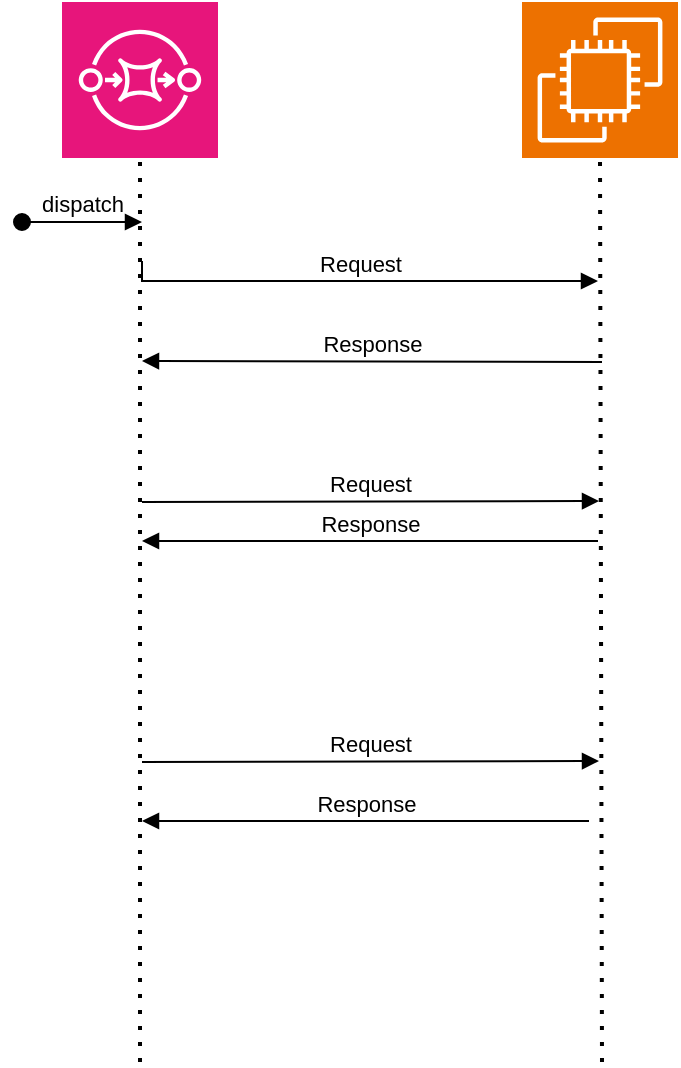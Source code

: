 <mxfile version="22.1.11" type="github">
  <diagram name="Page-1" id="2YBvvXClWsGukQMizWep">
    <mxGraphModel dx="1434" dy="772" grid="1" gridSize="10" guides="1" tooltips="1" connect="1" arrows="1" fold="1" page="1" pageScale="1" pageWidth="850" pageHeight="1100" math="0" shadow="0">
      <root>
        <mxCell id="0" />
        <mxCell id="1" parent="0" />
        <mxCell id="aM9ryv3xv72pqoxQDRHE-7" value="Request" style="html=1;verticalAlign=bottom;endArrow=block;edgeStyle=elbowEdgeStyle;elbow=vertical;curved=0;rounded=0;" parent="1" edge="1">
          <mxGeometry relative="1" as="geometry">
            <mxPoint x="230" y="159.5" as="sourcePoint" />
            <Array as="points">
              <mxPoint x="368.5" y="169.5" />
            </Array>
            <mxPoint x="458" y="169.5" as="targetPoint" />
          </mxGeometry>
        </mxCell>
        <mxCell id="aM9ryv3xv72pqoxQDRHE-9" value="Response" style="html=1;verticalAlign=bottom;endArrow=block;edgeStyle=elbowEdgeStyle;elbow=vertical;curved=0;rounded=0;" parent="1" edge="1">
          <mxGeometry relative="1" as="geometry">
            <mxPoint x="458" y="299.5" as="sourcePoint" />
            <Array as="points">
              <mxPoint x="378.5" y="299.5" />
            </Array>
            <mxPoint x="230" y="300" as="targetPoint" />
          </mxGeometry>
        </mxCell>
        <mxCell id="PozAEHMgeeZoxFuK2ISD-3" value="Request" style="html=1;verticalAlign=bottom;endArrow=block;edgeStyle=elbowEdgeStyle;elbow=vertical;curved=0;rounded=0;" edge="1" parent="1">
          <mxGeometry relative="1" as="geometry">
            <mxPoint x="230" y="280" as="sourcePoint" />
            <Array as="points">
              <mxPoint x="373.5" y="279.5" />
            </Array>
            <mxPoint x="458.5" y="279.5" as="targetPoint" />
          </mxGeometry>
        </mxCell>
        <mxCell id="PozAEHMgeeZoxFuK2ISD-4" value="Response" style="html=1;verticalAlign=bottom;endArrow=block;edgeStyle=elbowEdgeStyle;elbow=vertical;curved=0;rounded=0;" edge="1" parent="1">
          <mxGeometry relative="1" as="geometry">
            <mxPoint x="460" y="210" as="sourcePoint" />
            <Array as="points">
              <mxPoint x="288.5" y="209.5" />
              <mxPoint x="368.5" y="189.5" />
            </Array>
            <mxPoint x="230" y="210" as="targetPoint" />
          </mxGeometry>
        </mxCell>
        <mxCell id="PozAEHMgeeZoxFuK2ISD-5" value="Request" style="html=1;verticalAlign=bottom;endArrow=block;edgeStyle=elbowEdgeStyle;elbow=vertical;curved=0;rounded=0;" edge="1" parent="1">
          <mxGeometry relative="1" as="geometry">
            <mxPoint x="230" y="410" as="sourcePoint" />
            <Array as="points">
              <mxPoint x="373.5" y="409.5" />
            </Array>
            <mxPoint x="458.5" y="409.5" as="targetPoint" />
          </mxGeometry>
        </mxCell>
        <mxCell id="PozAEHMgeeZoxFuK2ISD-6" value="Response" style="html=1;verticalAlign=bottom;endArrow=block;edgeStyle=elbowEdgeStyle;elbow=vertical;curved=0;rounded=0;" edge="1" parent="1">
          <mxGeometry relative="1" as="geometry">
            <mxPoint x="453.5" y="439.5" as="sourcePoint" />
            <Array as="points">
              <mxPoint x="378.5" y="439.5" />
            </Array>
            <mxPoint x="230" y="440" as="targetPoint" />
          </mxGeometry>
        </mxCell>
        <mxCell id="PozAEHMgeeZoxFuK2ISD-9" value="" style="sketch=0;points=[[0,0,0],[0.25,0,0],[0.5,0,0],[0.75,0,0],[1,0,0],[0,1,0],[0.25,1,0],[0.5,1,0],[0.75,1,0],[1,1,0],[0,0.25,0],[0,0.5,0],[0,0.75,0],[1,0.25,0],[1,0.5,0],[1,0.75,0]];outlineConnect=0;fontColor=#232F3E;fillColor=#E7157B;strokeColor=#ffffff;dashed=0;verticalLabelPosition=bottom;verticalAlign=top;align=center;html=1;fontSize=12;fontStyle=0;aspect=fixed;shape=mxgraph.aws4.resourceIcon;resIcon=mxgraph.aws4.sqs;" vertex="1" parent="1">
          <mxGeometry x="190" y="30" width="78" height="78" as="geometry" />
        </mxCell>
        <mxCell id="PozAEHMgeeZoxFuK2ISD-10" value="" style="sketch=0;points=[[0,0,0],[0.25,0,0],[0.5,0,0],[0.75,0,0],[1,0,0],[0,1,0],[0.25,1,0],[0.5,1,0],[0.75,1,0],[1,1,0],[0,0.25,0],[0,0.5,0],[0,0.75,0],[1,0.25,0],[1,0.5,0],[1,0.75,0]];outlineConnect=0;fontColor=#232F3E;fillColor=#ED7100;strokeColor=#ffffff;dashed=0;verticalLabelPosition=bottom;verticalAlign=top;align=center;html=1;fontSize=12;fontStyle=0;aspect=fixed;shape=mxgraph.aws4.resourceIcon;resIcon=mxgraph.aws4.ec2;" vertex="1" parent="1">
          <mxGeometry x="420" y="30" width="78" height="78" as="geometry" />
        </mxCell>
        <mxCell id="PozAEHMgeeZoxFuK2ISD-11" value="" style="endArrow=none;dashed=1;html=1;dashPattern=1 3;strokeWidth=2;rounded=0;entryX=0.5;entryY=1;entryDx=0;entryDy=0;entryPerimeter=0;" edge="1" parent="1" target="PozAEHMgeeZoxFuK2ISD-9">
          <mxGeometry width="50" height="50" relative="1" as="geometry">
            <mxPoint x="229" y="560" as="sourcePoint" />
            <mxPoint x="240" y="370" as="targetPoint" />
          </mxGeometry>
        </mxCell>
        <mxCell id="PozAEHMgeeZoxFuK2ISD-12" value="" style="endArrow=none;dashed=1;html=1;dashPattern=1 3;strokeWidth=2;rounded=0;entryX=0.5;entryY=1;entryDx=0;entryDy=0;entryPerimeter=0;" edge="1" parent="1" target="PozAEHMgeeZoxFuK2ISD-10">
          <mxGeometry width="50" height="50" relative="1" as="geometry">
            <mxPoint x="460" y="560" as="sourcePoint" />
            <mxPoint x="240" y="370" as="targetPoint" />
          </mxGeometry>
        </mxCell>
        <mxCell id="PozAEHMgeeZoxFuK2ISD-13" value="dispatch" style="html=1;verticalAlign=bottom;startArrow=oval;endArrow=block;startSize=8;edgeStyle=elbowEdgeStyle;elbow=vertical;curved=0;rounded=0;" edge="1" parent="1">
          <mxGeometry relative="1" as="geometry">
            <mxPoint x="170" y="140" as="sourcePoint" />
            <mxPoint x="230" y="140" as="targetPoint" />
          </mxGeometry>
        </mxCell>
      </root>
    </mxGraphModel>
  </diagram>
</mxfile>
